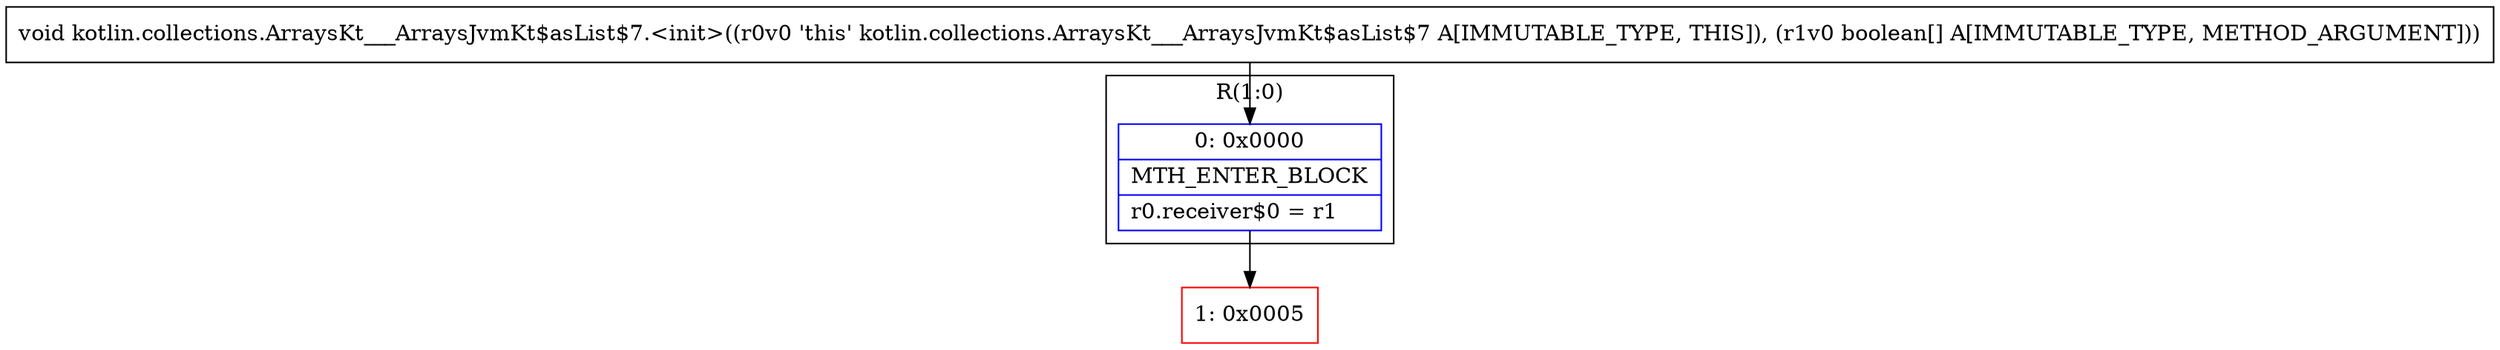 digraph "CFG forkotlin.collections.ArraysKt___ArraysJvmKt$asList$7.\<init\>([Z)V" {
subgraph cluster_Region_1908744210 {
label = "R(1:0)";
node [shape=record,color=blue];
Node_0 [shape=record,label="{0\:\ 0x0000|MTH_ENTER_BLOCK\l|r0.receiver$0 = r1\l}"];
}
Node_1 [shape=record,color=red,label="{1\:\ 0x0005}"];
MethodNode[shape=record,label="{void kotlin.collections.ArraysKt___ArraysJvmKt$asList$7.\<init\>((r0v0 'this' kotlin.collections.ArraysKt___ArraysJvmKt$asList$7 A[IMMUTABLE_TYPE, THIS]), (r1v0 boolean[] A[IMMUTABLE_TYPE, METHOD_ARGUMENT])) }"];
MethodNode -> Node_0;
Node_0 -> Node_1;
}

